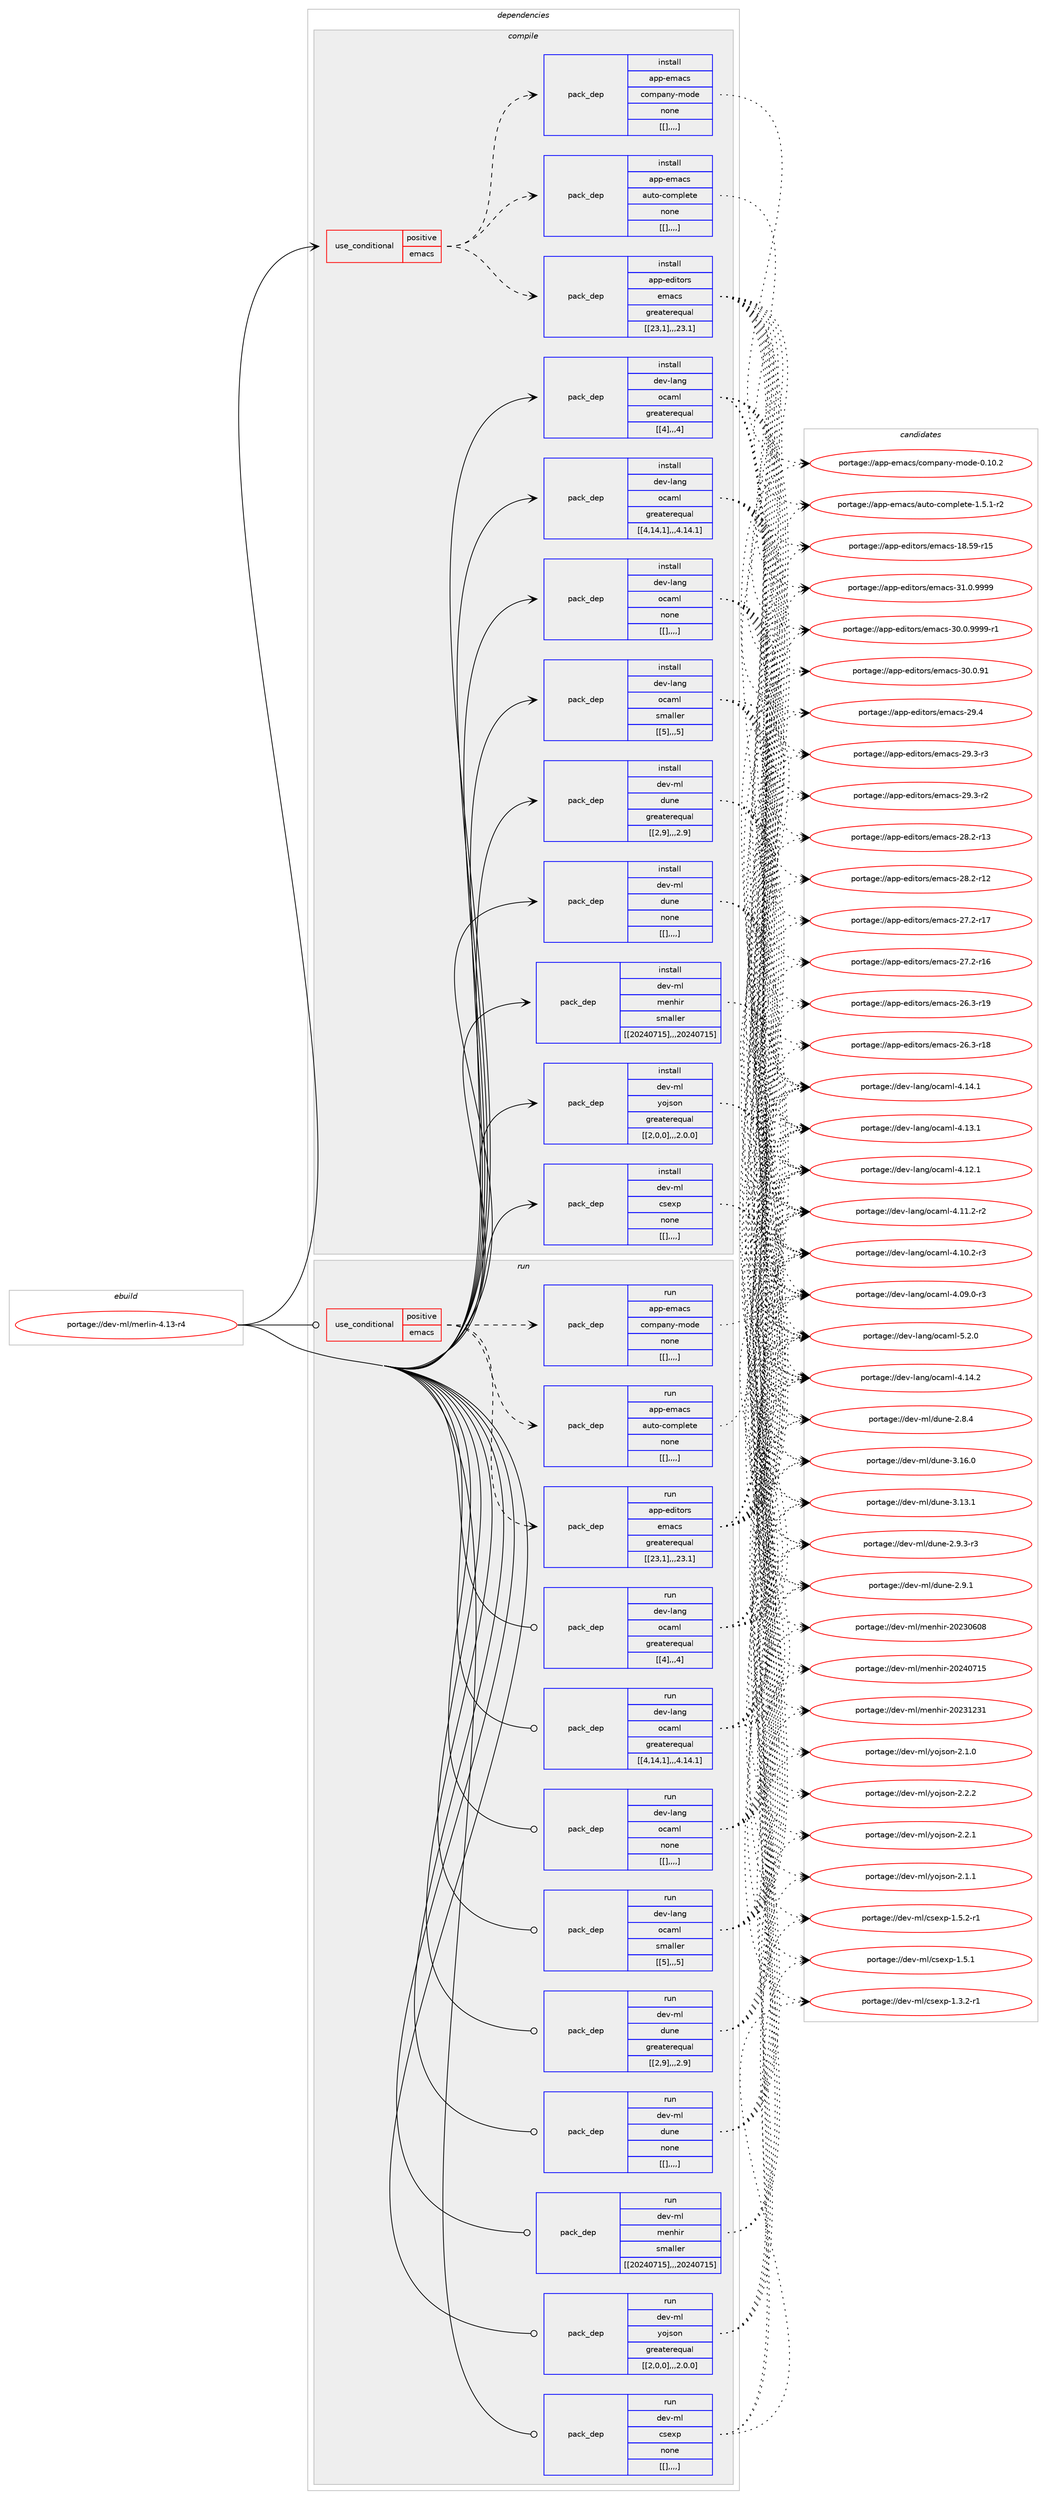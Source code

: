 digraph prolog {

# *************
# Graph options
# *************

newrank=true;
concentrate=true;
compound=true;
graph [rankdir=LR,fontname=Helvetica,fontsize=10,ranksep=1.5];#, ranksep=2.5, nodesep=0.2];
edge  [arrowhead=vee];
node  [fontname=Helvetica,fontsize=10];

# **********
# The ebuild
# **********

subgraph cluster_leftcol {
color=gray;
label=<<i>ebuild</i>>;
id [label="portage://dev-ml/merlin-4.13-r4", color=red, width=4, href="../dev-ml/merlin-4.13-r4.svg"];
}

# ****************
# The dependencies
# ****************

subgraph cluster_midcol {
color=gray;
label=<<i>dependencies</i>>;
subgraph cluster_compile {
fillcolor="#eeeeee";
style=filled;
label=<<i>compile</i>>;
subgraph cond30210 {
dependency121671 [label=<<TABLE BORDER="0" CELLBORDER="1" CELLSPACING="0" CELLPADDING="4"><TR><TD ROWSPAN="3" CELLPADDING="10">use_conditional</TD></TR><TR><TD>positive</TD></TR><TR><TD>emacs</TD></TR></TABLE>>, shape=none, color=red];
subgraph pack90293 {
dependency121672 [label=<<TABLE BORDER="0" CELLBORDER="1" CELLSPACING="0" CELLPADDING="4" WIDTH="220"><TR><TD ROWSPAN="6" CELLPADDING="30">pack_dep</TD></TR><TR><TD WIDTH="110">install</TD></TR><TR><TD>app-editors</TD></TR><TR><TD>emacs</TD></TR><TR><TD>greaterequal</TD></TR><TR><TD>[[23,1],,,23.1]</TD></TR></TABLE>>, shape=none, color=blue];
}
dependency121671:e -> dependency121672:w [weight=20,style="dashed",arrowhead="vee"];
subgraph pack90294 {
dependency121673 [label=<<TABLE BORDER="0" CELLBORDER="1" CELLSPACING="0" CELLPADDING="4" WIDTH="220"><TR><TD ROWSPAN="6" CELLPADDING="30">pack_dep</TD></TR><TR><TD WIDTH="110">install</TD></TR><TR><TD>app-emacs</TD></TR><TR><TD>auto-complete</TD></TR><TR><TD>none</TD></TR><TR><TD>[[],,,,]</TD></TR></TABLE>>, shape=none, color=blue];
}
dependency121671:e -> dependency121673:w [weight=20,style="dashed",arrowhead="vee"];
subgraph pack90295 {
dependency121674 [label=<<TABLE BORDER="0" CELLBORDER="1" CELLSPACING="0" CELLPADDING="4" WIDTH="220"><TR><TD ROWSPAN="6" CELLPADDING="30">pack_dep</TD></TR><TR><TD WIDTH="110">install</TD></TR><TR><TD>app-emacs</TD></TR><TR><TD>company-mode</TD></TR><TR><TD>none</TD></TR><TR><TD>[[],,,,]</TD></TR></TABLE>>, shape=none, color=blue];
}
dependency121671:e -> dependency121674:w [weight=20,style="dashed",arrowhead="vee"];
}
id:e -> dependency121671:w [weight=20,style="solid",arrowhead="vee"];
subgraph pack90296 {
dependency121675 [label=<<TABLE BORDER="0" CELLBORDER="1" CELLSPACING="0" CELLPADDING="4" WIDTH="220"><TR><TD ROWSPAN="6" CELLPADDING="30">pack_dep</TD></TR><TR><TD WIDTH="110">install</TD></TR><TR><TD>dev-lang</TD></TR><TR><TD>ocaml</TD></TR><TR><TD>greaterequal</TD></TR><TR><TD>[[4],,,4]</TD></TR></TABLE>>, shape=none, color=blue];
}
id:e -> dependency121675:w [weight=20,style="solid",arrowhead="vee"];
subgraph pack90297 {
dependency121676 [label=<<TABLE BORDER="0" CELLBORDER="1" CELLSPACING="0" CELLPADDING="4" WIDTH="220"><TR><TD ROWSPAN="6" CELLPADDING="30">pack_dep</TD></TR><TR><TD WIDTH="110">install</TD></TR><TR><TD>dev-lang</TD></TR><TR><TD>ocaml</TD></TR><TR><TD>greaterequal</TD></TR><TR><TD>[[4,14,1],,,4.14.1]</TD></TR></TABLE>>, shape=none, color=blue];
}
id:e -> dependency121676:w [weight=20,style="solid",arrowhead="vee"];
subgraph pack90298 {
dependency121677 [label=<<TABLE BORDER="0" CELLBORDER="1" CELLSPACING="0" CELLPADDING="4" WIDTH="220"><TR><TD ROWSPAN="6" CELLPADDING="30">pack_dep</TD></TR><TR><TD WIDTH="110">install</TD></TR><TR><TD>dev-lang</TD></TR><TR><TD>ocaml</TD></TR><TR><TD>none</TD></TR><TR><TD>[[],,,,]</TD></TR></TABLE>>, shape=none, color=blue];
}
id:e -> dependency121677:w [weight=20,style="solid",arrowhead="vee"];
subgraph pack90299 {
dependency121678 [label=<<TABLE BORDER="0" CELLBORDER="1" CELLSPACING="0" CELLPADDING="4" WIDTH="220"><TR><TD ROWSPAN="6" CELLPADDING="30">pack_dep</TD></TR><TR><TD WIDTH="110">install</TD></TR><TR><TD>dev-lang</TD></TR><TR><TD>ocaml</TD></TR><TR><TD>smaller</TD></TR><TR><TD>[[5],,,5]</TD></TR></TABLE>>, shape=none, color=blue];
}
id:e -> dependency121678:w [weight=20,style="solid",arrowhead="vee"];
subgraph pack90300 {
dependency121679 [label=<<TABLE BORDER="0" CELLBORDER="1" CELLSPACING="0" CELLPADDING="4" WIDTH="220"><TR><TD ROWSPAN="6" CELLPADDING="30">pack_dep</TD></TR><TR><TD WIDTH="110">install</TD></TR><TR><TD>dev-ml</TD></TR><TR><TD>csexp</TD></TR><TR><TD>none</TD></TR><TR><TD>[[],,,,]</TD></TR></TABLE>>, shape=none, color=blue];
}
id:e -> dependency121679:w [weight=20,style="solid",arrowhead="vee"];
subgraph pack90301 {
dependency121680 [label=<<TABLE BORDER="0" CELLBORDER="1" CELLSPACING="0" CELLPADDING="4" WIDTH="220"><TR><TD ROWSPAN="6" CELLPADDING="30">pack_dep</TD></TR><TR><TD WIDTH="110">install</TD></TR><TR><TD>dev-ml</TD></TR><TR><TD>dune</TD></TR><TR><TD>greaterequal</TD></TR><TR><TD>[[2,9],,,2.9]</TD></TR></TABLE>>, shape=none, color=blue];
}
id:e -> dependency121680:w [weight=20,style="solid",arrowhead="vee"];
subgraph pack90302 {
dependency121681 [label=<<TABLE BORDER="0" CELLBORDER="1" CELLSPACING="0" CELLPADDING="4" WIDTH="220"><TR><TD ROWSPAN="6" CELLPADDING="30">pack_dep</TD></TR><TR><TD WIDTH="110">install</TD></TR><TR><TD>dev-ml</TD></TR><TR><TD>dune</TD></TR><TR><TD>none</TD></TR><TR><TD>[[],,,,]</TD></TR></TABLE>>, shape=none, color=blue];
}
id:e -> dependency121681:w [weight=20,style="solid",arrowhead="vee"];
subgraph pack90303 {
dependency121682 [label=<<TABLE BORDER="0" CELLBORDER="1" CELLSPACING="0" CELLPADDING="4" WIDTH="220"><TR><TD ROWSPAN="6" CELLPADDING="30">pack_dep</TD></TR><TR><TD WIDTH="110">install</TD></TR><TR><TD>dev-ml</TD></TR><TR><TD>menhir</TD></TR><TR><TD>smaller</TD></TR><TR><TD>[[20240715],,,20240715]</TD></TR></TABLE>>, shape=none, color=blue];
}
id:e -> dependency121682:w [weight=20,style="solid",arrowhead="vee"];
subgraph pack90304 {
dependency121683 [label=<<TABLE BORDER="0" CELLBORDER="1" CELLSPACING="0" CELLPADDING="4" WIDTH="220"><TR><TD ROWSPAN="6" CELLPADDING="30">pack_dep</TD></TR><TR><TD WIDTH="110">install</TD></TR><TR><TD>dev-ml</TD></TR><TR><TD>yojson</TD></TR><TR><TD>greaterequal</TD></TR><TR><TD>[[2,0,0],,,2.0.0]</TD></TR></TABLE>>, shape=none, color=blue];
}
id:e -> dependency121683:w [weight=20,style="solid",arrowhead="vee"];
}
subgraph cluster_compileandrun {
fillcolor="#eeeeee";
style=filled;
label=<<i>compile and run</i>>;
}
subgraph cluster_run {
fillcolor="#eeeeee";
style=filled;
label=<<i>run</i>>;
subgraph cond30211 {
dependency121684 [label=<<TABLE BORDER="0" CELLBORDER="1" CELLSPACING="0" CELLPADDING="4"><TR><TD ROWSPAN="3" CELLPADDING="10">use_conditional</TD></TR><TR><TD>positive</TD></TR><TR><TD>emacs</TD></TR></TABLE>>, shape=none, color=red];
subgraph pack90305 {
dependency121685 [label=<<TABLE BORDER="0" CELLBORDER="1" CELLSPACING="0" CELLPADDING="4" WIDTH="220"><TR><TD ROWSPAN="6" CELLPADDING="30">pack_dep</TD></TR><TR><TD WIDTH="110">run</TD></TR><TR><TD>app-editors</TD></TR><TR><TD>emacs</TD></TR><TR><TD>greaterequal</TD></TR><TR><TD>[[23,1],,,23.1]</TD></TR></TABLE>>, shape=none, color=blue];
}
dependency121684:e -> dependency121685:w [weight=20,style="dashed",arrowhead="vee"];
subgraph pack90306 {
dependency121686 [label=<<TABLE BORDER="0" CELLBORDER="1" CELLSPACING="0" CELLPADDING="4" WIDTH="220"><TR><TD ROWSPAN="6" CELLPADDING="30">pack_dep</TD></TR><TR><TD WIDTH="110">run</TD></TR><TR><TD>app-emacs</TD></TR><TR><TD>auto-complete</TD></TR><TR><TD>none</TD></TR><TR><TD>[[],,,,]</TD></TR></TABLE>>, shape=none, color=blue];
}
dependency121684:e -> dependency121686:w [weight=20,style="dashed",arrowhead="vee"];
subgraph pack90307 {
dependency121687 [label=<<TABLE BORDER="0" CELLBORDER="1" CELLSPACING="0" CELLPADDING="4" WIDTH="220"><TR><TD ROWSPAN="6" CELLPADDING="30">pack_dep</TD></TR><TR><TD WIDTH="110">run</TD></TR><TR><TD>app-emacs</TD></TR><TR><TD>company-mode</TD></TR><TR><TD>none</TD></TR><TR><TD>[[],,,,]</TD></TR></TABLE>>, shape=none, color=blue];
}
dependency121684:e -> dependency121687:w [weight=20,style="dashed",arrowhead="vee"];
}
id:e -> dependency121684:w [weight=20,style="solid",arrowhead="odot"];
subgraph pack90308 {
dependency121688 [label=<<TABLE BORDER="0" CELLBORDER="1" CELLSPACING="0" CELLPADDING="4" WIDTH="220"><TR><TD ROWSPAN="6" CELLPADDING="30">pack_dep</TD></TR><TR><TD WIDTH="110">run</TD></TR><TR><TD>dev-lang</TD></TR><TR><TD>ocaml</TD></TR><TR><TD>greaterequal</TD></TR><TR><TD>[[4],,,4]</TD></TR></TABLE>>, shape=none, color=blue];
}
id:e -> dependency121688:w [weight=20,style="solid",arrowhead="odot"];
subgraph pack90309 {
dependency121689 [label=<<TABLE BORDER="0" CELLBORDER="1" CELLSPACING="0" CELLPADDING="4" WIDTH="220"><TR><TD ROWSPAN="6" CELLPADDING="30">pack_dep</TD></TR><TR><TD WIDTH="110">run</TD></TR><TR><TD>dev-lang</TD></TR><TR><TD>ocaml</TD></TR><TR><TD>greaterequal</TD></TR><TR><TD>[[4,14,1],,,4.14.1]</TD></TR></TABLE>>, shape=none, color=blue];
}
id:e -> dependency121689:w [weight=20,style="solid",arrowhead="odot"];
subgraph pack90310 {
dependency121690 [label=<<TABLE BORDER="0" CELLBORDER="1" CELLSPACING="0" CELLPADDING="4" WIDTH="220"><TR><TD ROWSPAN="6" CELLPADDING="30">pack_dep</TD></TR><TR><TD WIDTH="110">run</TD></TR><TR><TD>dev-lang</TD></TR><TR><TD>ocaml</TD></TR><TR><TD>none</TD></TR><TR><TD>[[],,,,]</TD></TR></TABLE>>, shape=none, color=blue];
}
id:e -> dependency121690:w [weight=20,style="solid",arrowhead="odot"];
subgraph pack90311 {
dependency121691 [label=<<TABLE BORDER="0" CELLBORDER="1" CELLSPACING="0" CELLPADDING="4" WIDTH="220"><TR><TD ROWSPAN="6" CELLPADDING="30">pack_dep</TD></TR><TR><TD WIDTH="110">run</TD></TR><TR><TD>dev-lang</TD></TR><TR><TD>ocaml</TD></TR><TR><TD>smaller</TD></TR><TR><TD>[[5],,,5]</TD></TR></TABLE>>, shape=none, color=blue];
}
id:e -> dependency121691:w [weight=20,style="solid",arrowhead="odot"];
subgraph pack90312 {
dependency121692 [label=<<TABLE BORDER="0" CELLBORDER="1" CELLSPACING="0" CELLPADDING="4" WIDTH="220"><TR><TD ROWSPAN="6" CELLPADDING="30">pack_dep</TD></TR><TR><TD WIDTH="110">run</TD></TR><TR><TD>dev-ml</TD></TR><TR><TD>csexp</TD></TR><TR><TD>none</TD></TR><TR><TD>[[],,,,]</TD></TR></TABLE>>, shape=none, color=blue];
}
id:e -> dependency121692:w [weight=20,style="solid",arrowhead="odot"];
subgraph pack90313 {
dependency121693 [label=<<TABLE BORDER="0" CELLBORDER="1" CELLSPACING="0" CELLPADDING="4" WIDTH="220"><TR><TD ROWSPAN="6" CELLPADDING="30">pack_dep</TD></TR><TR><TD WIDTH="110">run</TD></TR><TR><TD>dev-ml</TD></TR><TR><TD>dune</TD></TR><TR><TD>greaterequal</TD></TR><TR><TD>[[2,9],,,2.9]</TD></TR></TABLE>>, shape=none, color=blue];
}
id:e -> dependency121693:w [weight=20,style="solid",arrowhead="odot"];
subgraph pack90314 {
dependency121694 [label=<<TABLE BORDER="0" CELLBORDER="1" CELLSPACING="0" CELLPADDING="4" WIDTH="220"><TR><TD ROWSPAN="6" CELLPADDING="30">pack_dep</TD></TR><TR><TD WIDTH="110">run</TD></TR><TR><TD>dev-ml</TD></TR><TR><TD>dune</TD></TR><TR><TD>none</TD></TR><TR><TD>[[],,,,]</TD></TR></TABLE>>, shape=none, color=blue];
}
id:e -> dependency121694:w [weight=20,style="solid",arrowhead="odot"];
subgraph pack90315 {
dependency121695 [label=<<TABLE BORDER="0" CELLBORDER="1" CELLSPACING="0" CELLPADDING="4" WIDTH="220"><TR><TD ROWSPAN="6" CELLPADDING="30">pack_dep</TD></TR><TR><TD WIDTH="110">run</TD></TR><TR><TD>dev-ml</TD></TR><TR><TD>menhir</TD></TR><TR><TD>smaller</TD></TR><TR><TD>[[20240715],,,20240715]</TD></TR></TABLE>>, shape=none, color=blue];
}
id:e -> dependency121695:w [weight=20,style="solid",arrowhead="odot"];
subgraph pack90316 {
dependency121696 [label=<<TABLE BORDER="0" CELLBORDER="1" CELLSPACING="0" CELLPADDING="4" WIDTH="220"><TR><TD ROWSPAN="6" CELLPADDING="30">pack_dep</TD></TR><TR><TD WIDTH="110">run</TD></TR><TR><TD>dev-ml</TD></TR><TR><TD>yojson</TD></TR><TR><TD>greaterequal</TD></TR><TR><TD>[[2,0,0],,,2.0.0]</TD></TR></TABLE>>, shape=none, color=blue];
}
id:e -> dependency121696:w [weight=20,style="solid",arrowhead="odot"];
}
}

# **************
# The candidates
# **************

subgraph cluster_choices {
rank=same;
color=gray;
label=<<i>candidates</i>>;

subgraph choice90293 {
color=black;
nodesep=1;
choice971121124510110010511611111411547101109979911545514946484657575757 [label="portage://app-editors/emacs-31.0.9999", color=red, width=4,href="../app-editors/emacs-31.0.9999.svg"];
choice9711211245101100105116111114115471011099799115455148464846575757574511449 [label="portage://app-editors/emacs-30.0.9999-r1", color=red, width=4,href="../app-editors/emacs-30.0.9999-r1.svg"];
choice97112112451011001051161111141154710110997991154551484648465749 [label="portage://app-editors/emacs-30.0.91", color=red, width=4,href="../app-editors/emacs-30.0.91.svg"];
choice97112112451011001051161111141154710110997991154550574652 [label="portage://app-editors/emacs-29.4", color=red, width=4,href="../app-editors/emacs-29.4.svg"];
choice971121124510110010511611111411547101109979911545505746514511451 [label="portage://app-editors/emacs-29.3-r3", color=red, width=4,href="../app-editors/emacs-29.3-r3.svg"];
choice971121124510110010511611111411547101109979911545505746514511450 [label="portage://app-editors/emacs-29.3-r2", color=red, width=4,href="../app-editors/emacs-29.3-r2.svg"];
choice97112112451011001051161111141154710110997991154550564650451144951 [label="portage://app-editors/emacs-28.2-r13", color=red, width=4,href="../app-editors/emacs-28.2-r13.svg"];
choice97112112451011001051161111141154710110997991154550564650451144950 [label="portage://app-editors/emacs-28.2-r12", color=red, width=4,href="../app-editors/emacs-28.2-r12.svg"];
choice97112112451011001051161111141154710110997991154550554650451144955 [label="portage://app-editors/emacs-27.2-r17", color=red, width=4,href="../app-editors/emacs-27.2-r17.svg"];
choice97112112451011001051161111141154710110997991154550554650451144954 [label="portage://app-editors/emacs-27.2-r16", color=red, width=4,href="../app-editors/emacs-27.2-r16.svg"];
choice97112112451011001051161111141154710110997991154550544651451144957 [label="portage://app-editors/emacs-26.3-r19", color=red, width=4,href="../app-editors/emacs-26.3-r19.svg"];
choice97112112451011001051161111141154710110997991154550544651451144956 [label="portage://app-editors/emacs-26.3-r18", color=red, width=4,href="../app-editors/emacs-26.3-r18.svg"];
choice9711211245101100105116111114115471011099799115454956465357451144953 [label="portage://app-editors/emacs-18.59-r15", color=red, width=4,href="../app-editors/emacs-18.59-r15.svg"];
dependency121672:e -> choice971121124510110010511611111411547101109979911545514946484657575757:w [style=dotted,weight="100"];
dependency121672:e -> choice9711211245101100105116111114115471011099799115455148464846575757574511449:w [style=dotted,weight="100"];
dependency121672:e -> choice97112112451011001051161111141154710110997991154551484648465749:w [style=dotted,weight="100"];
dependency121672:e -> choice97112112451011001051161111141154710110997991154550574652:w [style=dotted,weight="100"];
dependency121672:e -> choice971121124510110010511611111411547101109979911545505746514511451:w [style=dotted,weight="100"];
dependency121672:e -> choice971121124510110010511611111411547101109979911545505746514511450:w [style=dotted,weight="100"];
dependency121672:e -> choice97112112451011001051161111141154710110997991154550564650451144951:w [style=dotted,weight="100"];
dependency121672:e -> choice97112112451011001051161111141154710110997991154550564650451144950:w [style=dotted,weight="100"];
dependency121672:e -> choice97112112451011001051161111141154710110997991154550554650451144955:w [style=dotted,weight="100"];
dependency121672:e -> choice97112112451011001051161111141154710110997991154550554650451144954:w [style=dotted,weight="100"];
dependency121672:e -> choice97112112451011001051161111141154710110997991154550544651451144957:w [style=dotted,weight="100"];
dependency121672:e -> choice97112112451011001051161111141154710110997991154550544651451144956:w [style=dotted,weight="100"];
dependency121672:e -> choice9711211245101100105116111114115471011099799115454956465357451144953:w [style=dotted,weight="100"];
}
subgraph choice90294 {
color=black;
nodesep=1;
choice97112112451011099799115479711711611145991111091121081011161014549465346494511450 [label="portage://app-emacs/auto-complete-1.5.1-r2", color=red, width=4,href="../app-emacs/auto-complete-1.5.1-r2.svg"];
dependency121673:e -> choice97112112451011099799115479711711611145991111091121081011161014549465346494511450:w [style=dotted,weight="100"];
}
subgraph choice90295 {
color=black;
nodesep=1;
choice971121124510110997991154799111109112971101214510911110010145484649484650 [label="portage://app-emacs/company-mode-0.10.2", color=red, width=4,href="../app-emacs/company-mode-0.10.2.svg"];
dependency121674:e -> choice971121124510110997991154799111109112971101214510911110010145484649484650:w [style=dotted,weight="100"];
}
subgraph choice90296 {
color=black;
nodesep=1;
choice1001011184510897110103471119997109108455346504648 [label="portage://dev-lang/ocaml-5.2.0", color=red, width=4,href="../dev-lang/ocaml-5.2.0.svg"];
choice100101118451089711010347111999710910845524649524650 [label="portage://dev-lang/ocaml-4.14.2", color=red, width=4,href="../dev-lang/ocaml-4.14.2.svg"];
choice100101118451089711010347111999710910845524649524649 [label="portage://dev-lang/ocaml-4.14.1", color=red, width=4,href="../dev-lang/ocaml-4.14.1.svg"];
choice100101118451089711010347111999710910845524649514649 [label="portage://dev-lang/ocaml-4.13.1", color=red, width=4,href="../dev-lang/ocaml-4.13.1.svg"];
choice100101118451089711010347111999710910845524649504649 [label="portage://dev-lang/ocaml-4.12.1", color=red, width=4,href="../dev-lang/ocaml-4.12.1.svg"];
choice1001011184510897110103471119997109108455246494946504511450 [label="portage://dev-lang/ocaml-4.11.2-r2", color=red, width=4,href="../dev-lang/ocaml-4.11.2-r2.svg"];
choice1001011184510897110103471119997109108455246494846504511451 [label="portage://dev-lang/ocaml-4.10.2-r3", color=red, width=4,href="../dev-lang/ocaml-4.10.2-r3.svg"];
choice1001011184510897110103471119997109108455246485746484511451 [label="portage://dev-lang/ocaml-4.09.0-r3", color=red, width=4,href="../dev-lang/ocaml-4.09.0-r3.svg"];
dependency121675:e -> choice1001011184510897110103471119997109108455346504648:w [style=dotted,weight="100"];
dependency121675:e -> choice100101118451089711010347111999710910845524649524650:w [style=dotted,weight="100"];
dependency121675:e -> choice100101118451089711010347111999710910845524649524649:w [style=dotted,weight="100"];
dependency121675:e -> choice100101118451089711010347111999710910845524649514649:w [style=dotted,weight="100"];
dependency121675:e -> choice100101118451089711010347111999710910845524649504649:w [style=dotted,weight="100"];
dependency121675:e -> choice1001011184510897110103471119997109108455246494946504511450:w [style=dotted,weight="100"];
dependency121675:e -> choice1001011184510897110103471119997109108455246494846504511451:w [style=dotted,weight="100"];
dependency121675:e -> choice1001011184510897110103471119997109108455246485746484511451:w [style=dotted,weight="100"];
}
subgraph choice90297 {
color=black;
nodesep=1;
choice1001011184510897110103471119997109108455346504648 [label="portage://dev-lang/ocaml-5.2.0", color=red, width=4,href="../dev-lang/ocaml-5.2.0.svg"];
choice100101118451089711010347111999710910845524649524650 [label="portage://dev-lang/ocaml-4.14.2", color=red, width=4,href="../dev-lang/ocaml-4.14.2.svg"];
choice100101118451089711010347111999710910845524649524649 [label="portage://dev-lang/ocaml-4.14.1", color=red, width=4,href="../dev-lang/ocaml-4.14.1.svg"];
choice100101118451089711010347111999710910845524649514649 [label="portage://dev-lang/ocaml-4.13.1", color=red, width=4,href="../dev-lang/ocaml-4.13.1.svg"];
choice100101118451089711010347111999710910845524649504649 [label="portage://dev-lang/ocaml-4.12.1", color=red, width=4,href="../dev-lang/ocaml-4.12.1.svg"];
choice1001011184510897110103471119997109108455246494946504511450 [label="portage://dev-lang/ocaml-4.11.2-r2", color=red, width=4,href="../dev-lang/ocaml-4.11.2-r2.svg"];
choice1001011184510897110103471119997109108455246494846504511451 [label="portage://dev-lang/ocaml-4.10.2-r3", color=red, width=4,href="../dev-lang/ocaml-4.10.2-r3.svg"];
choice1001011184510897110103471119997109108455246485746484511451 [label="portage://dev-lang/ocaml-4.09.0-r3", color=red, width=4,href="../dev-lang/ocaml-4.09.0-r3.svg"];
dependency121676:e -> choice1001011184510897110103471119997109108455346504648:w [style=dotted,weight="100"];
dependency121676:e -> choice100101118451089711010347111999710910845524649524650:w [style=dotted,weight="100"];
dependency121676:e -> choice100101118451089711010347111999710910845524649524649:w [style=dotted,weight="100"];
dependency121676:e -> choice100101118451089711010347111999710910845524649514649:w [style=dotted,weight="100"];
dependency121676:e -> choice100101118451089711010347111999710910845524649504649:w [style=dotted,weight="100"];
dependency121676:e -> choice1001011184510897110103471119997109108455246494946504511450:w [style=dotted,weight="100"];
dependency121676:e -> choice1001011184510897110103471119997109108455246494846504511451:w [style=dotted,weight="100"];
dependency121676:e -> choice1001011184510897110103471119997109108455246485746484511451:w [style=dotted,weight="100"];
}
subgraph choice90298 {
color=black;
nodesep=1;
choice1001011184510897110103471119997109108455346504648 [label="portage://dev-lang/ocaml-5.2.0", color=red, width=4,href="../dev-lang/ocaml-5.2.0.svg"];
choice100101118451089711010347111999710910845524649524650 [label="portage://dev-lang/ocaml-4.14.2", color=red, width=4,href="../dev-lang/ocaml-4.14.2.svg"];
choice100101118451089711010347111999710910845524649524649 [label="portage://dev-lang/ocaml-4.14.1", color=red, width=4,href="../dev-lang/ocaml-4.14.1.svg"];
choice100101118451089711010347111999710910845524649514649 [label="portage://dev-lang/ocaml-4.13.1", color=red, width=4,href="../dev-lang/ocaml-4.13.1.svg"];
choice100101118451089711010347111999710910845524649504649 [label="portage://dev-lang/ocaml-4.12.1", color=red, width=4,href="../dev-lang/ocaml-4.12.1.svg"];
choice1001011184510897110103471119997109108455246494946504511450 [label="portage://dev-lang/ocaml-4.11.2-r2", color=red, width=4,href="../dev-lang/ocaml-4.11.2-r2.svg"];
choice1001011184510897110103471119997109108455246494846504511451 [label="portage://dev-lang/ocaml-4.10.2-r3", color=red, width=4,href="../dev-lang/ocaml-4.10.2-r3.svg"];
choice1001011184510897110103471119997109108455246485746484511451 [label="portage://dev-lang/ocaml-4.09.0-r3", color=red, width=4,href="../dev-lang/ocaml-4.09.0-r3.svg"];
dependency121677:e -> choice1001011184510897110103471119997109108455346504648:w [style=dotted,weight="100"];
dependency121677:e -> choice100101118451089711010347111999710910845524649524650:w [style=dotted,weight="100"];
dependency121677:e -> choice100101118451089711010347111999710910845524649524649:w [style=dotted,weight="100"];
dependency121677:e -> choice100101118451089711010347111999710910845524649514649:w [style=dotted,weight="100"];
dependency121677:e -> choice100101118451089711010347111999710910845524649504649:w [style=dotted,weight="100"];
dependency121677:e -> choice1001011184510897110103471119997109108455246494946504511450:w [style=dotted,weight="100"];
dependency121677:e -> choice1001011184510897110103471119997109108455246494846504511451:w [style=dotted,weight="100"];
dependency121677:e -> choice1001011184510897110103471119997109108455246485746484511451:w [style=dotted,weight="100"];
}
subgraph choice90299 {
color=black;
nodesep=1;
choice1001011184510897110103471119997109108455346504648 [label="portage://dev-lang/ocaml-5.2.0", color=red, width=4,href="../dev-lang/ocaml-5.2.0.svg"];
choice100101118451089711010347111999710910845524649524650 [label="portage://dev-lang/ocaml-4.14.2", color=red, width=4,href="../dev-lang/ocaml-4.14.2.svg"];
choice100101118451089711010347111999710910845524649524649 [label="portage://dev-lang/ocaml-4.14.1", color=red, width=4,href="../dev-lang/ocaml-4.14.1.svg"];
choice100101118451089711010347111999710910845524649514649 [label="portage://dev-lang/ocaml-4.13.1", color=red, width=4,href="../dev-lang/ocaml-4.13.1.svg"];
choice100101118451089711010347111999710910845524649504649 [label="portage://dev-lang/ocaml-4.12.1", color=red, width=4,href="../dev-lang/ocaml-4.12.1.svg"];
choice1001011184510897110103471119997109108455246494946504511450 [label="portage://dev-lang/ocaml-4.11.2-r2", color=red, width=4,href="../dev-lang/ocaml-4.11.2-r2.svg"];
choice1001011184510897110103471119997109108455246494846504511451 [label="portage://dev-lang/ocaml-4.10.2-r3", color=red, width=4,href="../dev-lang/ocaml-4.10.2-r3.svg"];
choice1001011184510897110103471119997109108455246485746484511451 [label="portage://dev-lang/ocaml-4.09.0-r3", color=red, width=4,href="../dev-lang/ocaml-4.09.0-r3.svg"];
dependency121678:e -> choice1001011184510897110103471119997109108455346504648:w [style=dotted,weight="100"];
dependency121678:e -> choice100101118451089711010347111999710910845524649524650:w [style=dotted,weight="100"];
dependency121678:e -> choice100101118451089711010347111999710910845524649524649:w [style=dotted,weight="100"];
dependency121678:e -> choice100101118451089711010347111999710910845524649514649:w [style=dotted,weight="100"];
dependency121678:e -> choice100101118451089711010347111999710910845524649504649:w [style=dotted,weight="100"];
dependency121678:e -> choice1001011184510897110103471119997109108455246494946504511450:w [style=dotted,weight="100"];
dependency121678:e -> choice1001011184510897110103471119997109108455246494846504511451:w [style=dotted,weight="100"];
dependency121678:e -> choice1001011184510897110103471119997109108455246485746484511451:w [style=dotted,weight="100"];
}
subgraph choice90300 {
color=black;
nodesep=1;
choice1001011184510910847991151011201124549465346504511449 [label="portage://dev-ml/csexp-1.5.2-r1", color=red, width=4,href="../dev-ml/csexp-1.5.2-r1.svg"];
choice100101118451091084799115101120112454946534649 [label="portage://dev-ml/csexp-1.5.1", color=red, width=4,href="../dev-ml/csexp-1.5.1.svg"];
choice1001011184510910847991151011201124549465146504511449 [label="portage://dev-ml/csexp-1.3.2-r1", color=red, width=4,href="../dev-ml/csexp-1.3.2-r1.svg"];
dependency121679:e -> choice1001011184510910847991151011201124549465346504511449:w [style=dotted,weight="100"];
dependency121679:e -> choice100101118451091084799115101120112454946534649:w [style=dotted,weight="100"];
dependency121679:e -> choice1001011184510910847991151011201124549465146504511449:w [style=dotted,weight="100"];
}
subgraph choice90301 {
color=black;
nodesep=1;
choice100101118451091084710011711010145514649544648 [label="portage://dev-ml/dune-3.16.0", color=red, width=4,href="../dev-ml/dune-3.16.0.svg"];
choice100101118451091084710011711010145514649514649 [label="portage://dev-ml/dune-3.13.1", color=red, width=4,href="../dev-ml/dune-3.13.1.svg"];
choice10010111845109108471001171101014550465746514511451 [label="portage://dev-ml/dune-2.9.3-r3", color=red, width=4,href="../dev-ml/dune-2.9.3-r3.svg"];
choice1001011184510910847100117110101455046574649 [label="portage://dev-ml/dune-2.9.1", color=red, width=4,href="../dev-ml/dune-2.9.1.svg"];
choice1001011184510910847100117110101455046564652 [label="portage://dev-ml/dune-2.8.4", color=red, width=4,href="../dev-ml/dune-2.8.4.svg"];
dependency121680:e -> choice100101118451091084710011711010145514649544648:w [style=dotted,weight="100"];
dependency121680:e -> choice100101118451091084710011711010145514649514649:w [style=dotted,weight="100"];
dependency121680:e -> choice10010111845109108471001171101014550465746514511451:w [style=dotted,weight="100"];
dependency121680:e -> choice1001011184510910847100117110101455046574649:w [style=dotted,weight="100"];
dependency121680:e -> choice1001011184510910847100117110101455046564652:w [style=dotted,weight="100"];
}
subgraph choice90302 {
color=black;
nodesep=1;
choice100101118451091084710011711010145514649544648 [label="portage://dev-ml/dune-3.16.0", color=red, width=4,href="../dev-ml/dune-3.16.0.svg"];
choice100101118451091084710011711010145514649514649 [label="portage://dev-ml/dune-3.13.1", color=red, width=4,href="../dev-ml/dune-3.13.1.svg"];
choice10010111845109108471001171101014550465746514511451 [label="portage://dev-ml/dune-2.9.3-r3", color=red, width=4,href="../dev-ml/dune-2.9.3-r3.svg"];
choice1001011184510910847100117110101455046574649 [label="portage://dev-ml/dune-2.9.1", color=red, width=4,href="../dev-ml/dune-2.9.1.svg"];
choice1001011184510910847100117110101455046564652 [label="portage://dev-ml/dune-2.8.4", color=red, width=4,href="../dev-ml/dune-2.8.4.svg"];
dependency121681:e -> choice100101118451091084710011711010145514649544648:w [style=dotted,weight="100"];
dependency121681:e -> choice100101118451091084710011711010145514649514649:w [style=dotted,weight="100"];
dependency121681:e -> choice10010111845109108471001171101014550465746514511451:w [style=dotted,weight="100"];
dependency121681:e -> choice1001011184510910847100117110101455046574649:w [style=dotted,weight="100"];
dependency121681:e -> choice1001011184510910847100117110101455046564652:w [style=dotted,weight="100"];
}
subgraph choice90303 {
color=black;
nodesep=1;
choice1001011184510910847109101110104105114455048505248554953 [label="portage://dev-ml/menhir-20240715", color=red, width=4,href="../dev-ml/menhir-20240715.svg"];
choice1001011184510910847109101110104105114455048505149505149 [label="portage://dev-ml/menhir-20231231", color=red, width=4,href="../dev-ml/menhir-20231231.svg"];
choice1001011184510910847109101110104105114455048505148544856 [label="portage://dev-ml/menhir-20230608", color=red, width=4,href="../dev-ml/menhir-20230608.svg"];
dependency121682:e -> choice1001011184510910847109101110104105114455048505248554953:w [style=dotted,weight="100"];
dependency121682:e -> choice1001011184510910847109101110104105114455048505149505149:w [style=dotted,weight="100"];
dependency121682:e -> choice1001011184510910847109101110104105114455048505148544856:w [style=dotted,weight="100"];
}
subgraph choice90304 {
color=black;
nodesep=1;
choice1001011184510910847121111106115111110455046504650 [label="portage://dev-ml/yojson-2.2.2", color=red, width=4,href="../dev-ml/yojson-2.2.2.svg"];
choice1001011184510910847121111106115111110455046504649 [label="portage://dev-ml/yojson-2.2.1", color=red, width=4,href="../dev-ml/yojson-2.2.1.svg"];
choice1001011184510910847121111106115111110455046494649 [label="portage://dev-ml/yojson-2.1.1", color=red, width=4,href="../dev-ml/yojson-2.1.1.svg"];
choice1001011184510910847121111106115111110455046494648 [label="portage://dev-ml/yojson-2.1.0", color=red, width=4,href="../dev-ml/yojson-2.1.0.svg"];
dependency121683:e -> choice1001011184510910847121111106115111110455046504650:w [style=dotted,weight="100"];
dependency121683:e -> choice1001011184510910847121111106115111110455046504649:w [style=dotted,weight="100"];
dependency121683:e -> choice1001011184510910847121111106115111110455046494649:w [style=dotted,weight="100"];
dependency121683:e -> choice1001011184510910847121111106115111110455046494648:w [style=dotted,weight="100"];
}
subgraph choice90305 {
color=black;
nodesep=1;
choice971121124510110010511611111411547101109979911545514946484657575757 [label="portage://app-editors/emacs-31.0.9999", color=red, width=4,href="../app-editors/emacs-31.0.9999.svg"];
choice9711211245101100105116111114115471011099799115455148464846575757574511449 [label="portage://app-editors/emacs-30.0.9999-r1", color=red, width=4,href="../app-editors/emacs-30.0.9999-r1.svg"];
choice97112112451011001051161111141154710110997991154551484648465749 [label="portage://app-editors/emacs-30.0.91", color=red, width=4,href="../app-editors/emacs-30.0.91.svg"];
choice97112112451011001051161111141154710110997991154550574652 [label="portage://app-editors/emacs-29.4", color=red, width=4,href="../app-editors/emacs-29.4.svg"];
choice971121124510110010511611111411547101109979911545505746514511451 [label="portage://app-editors/emacs-29.3-r3", color=red, width=4,href="../app-editors/emacs-29.3-r3.svg"];
choice971121124510110010511611111411547101109979911545505746514511450 [label="portage://app-editors/emacs-29.3-r2", color=red, width=4,href="../app-editors/emacs-29.3-r2.svg"];
choice97112112451011001051161111141154710110997991154550564650451144951 [label="portage://app-editors/emacs-28.2-r13", color=red, width=4,href="../app-editors/emacs-28.2-r13.svg"];
choice97112112451011001051161111141154710110997991154550564650451144950 [label="portage://app-editors/emacs-28.2-r12", color=red, width=4,href="../app-editors/emacs-28.2-r12.svg"];
choice97112112451011001051161111141154710110997991154550554650451144955 [label="portage://app-editors/emacs-27.2-r17", color=red, width=4,href="../app-editors/emacs-27.2-r17.svg"];
choice97112112451011001051161111141154710110997991154550554650451144954 [label="portage://app-editors/emacs-27.2-r16", color=red, width=4,href="../app-editors/emacs-27.2-r16.svg"];
choice97112112451011001051161111141154710110997991154550544651451144957 [label="portage://app-editors/emacs-26.3-r19", color=red, width=4,href="../app-editors/emacs-26.3-r19.svg"];
choice97112112451011001051161111141154710110997991154550544651451144956 [label="portage://app-editors/emacs-26.3-r18", color=red, width=4,href="../app-editors/emacs-26.3-r18.svg"];
choice9711211245101100105116111114115471011099799115454956465357451144953 [label="portage://app-editors/emacs-18.59-r15", color=red, width=4,href="../app-editors/emacs-18.59-r15.svg"];
dependency121685:e -> choice971121124510110010511611111411547101109979911545514946484657575757:w [style=dotted,weight="100"];
dependency121685:e -> choice9711211245101100105116111114115471011099799115455148464846575757574511449:w [style=dotted,weight="100"];
dependency121685:e -> choice97112112451011001051161111141154710110997991154551484648465749:w [style=dotted,weight="100"];
dependency121685:e -> choice97112112451011001051161111141154710110997991154550574652:w [style=dotted,weight="100"];
dependency121685:e -> choice971121124510110010511611111411547101109979911545505746514511451:w [style=dotted,weight="100"];
dependency121685:e -> choice971121124510110010511611111411547101109979911545505746514511450:w [style=dotted,weight="100"];
dependency121685:e -> choice97112112451011001051161111141154710110997991154550564650451144951:w [style=dotted,weight="100"];
dependency121685:e -> choice97112112451011001051161111141154710110997991154550564650451144950:w [style=dotted,weight="100"];
dependency121685:e -> choice97112112451011001051161111141154710110997991154550554650451144955:w [style=dotted,weight="100"];
dependency121685:e -> choice97112112451011001051161111141154710110997991154550554650451144954:w [style=dotted,weight="100"];
dependency121685:e -> choice97112112451011001051161111141154710110997991154550544651451144957:w [style=dotted,weight="100"];
dependency121685:e -> choice97112112451011001051161111141154710110997991154550544651451144956:w [style=dotted,weight="100"];
dependency121685:e -> choice9711211245101100105116111114115471011099799115454956465357451144953:w [style=dotted,weight="100"];
}
subgraph choice90306 {
color=black;
nodesep=1;
choice97112112451011099799115479711711611145991111091121081011161014549465346494511450 [label="portage://app-emacs/auto-complete-1.5.1-r2", color=red, width=4,href="../app-emacs/auto-complete-1.5.1-r2.svg"];
dependency121686:e -> choice97112112451011099799115479711711611145991111091121081011161014549465346494511450:w [style=dotted,weight="100"];
}
subgraph choice90307 {
color=black;
nodesep=1;
choice971121124510110997991154799111109112971101214510911110010145484649484650 [label="portage://app-emacs/company-mode-0.10.2", color=red, width=4,href="../app-emacs/company-mode-0.10.2.svg"];
dependency121687:e -> choice971121124510110997991154799111109112971101214510911110010145484649484650:w [style=dotted,weight="100"];
}
subgraph choice90308 {
color=black;
nodesep=1;
choice1001011184510897110103471119997109108455346504648 [label="portage://dev-lang/ocaml-5.2.0", color=red, width=4,href="../dev-lang/ocaml-5.2.0.svg"];
choice100101118451089711010347111999710910845524649524650 [label="portage://dev-lang/ocaml-4.14.2", color=red, width=4,href="../dev-lang/ocaml-4.14.2.svg"];
choice100101118451089711010347111999710910845524649524649 [label="portage://dev-lang/ocaml-4.14.1", color=red, width=4,href="../dev-lang/ocaml-4.14.1.svg"];
choice100101118451089711010347111999710910845524649514649 [label="portage://dev-lang/ocaml-4.13.1", color=red, width=4,href="../dev-lang/ocaml-4.13.1.svg"];
choice100101118451089711010347111999710910845524649504649 [label="portage://dev-lang/ocaml-4.12.1", color=red, width=4,href="../dev-lang/ocaml-4.12.1.svg"];
choice1001011184510897110103471119997109108455246494946504511450 [label="portage://dev-lang/ocaml-4.11.2-r2", color=red, width=4,href="../dev-lang/ocaml-4.11.2-r2.svg"];
choice1001011184510897110103471119997109108455246494846504511451 [label="portage://dev-lang/ocaml-4.10.2-r3", color=red, width=4,href="../dev-lang/ocaml-4.10.2-r3.svg"];
choice1001011184510897110103471119997109108455246485746484511451 [label="portage://dev-lang/ocaml-4.09.0-r3", color=red, width=4,href="../dev-lang/ocaml-4.09.0-r3.svg"];
dependency121688:e -> choice1001011184510897110103471119997109108455346504648:w [style=dotted,weight="100"];
dependency121688:e -> choice100101118451089711010347111999710910845524649524650:w [style=dotted,weight="100"];
dependency121688:e -> choice100101118451089711010347111999710910845524649524649:w [style=dotted,weight="100"];
dependency121688:e -> choice100101118451089711010347111999710910845524649514649:w [style=dotted,weight="100"];
dependency121688:e -> choice100101118451089711010347111999710910845524649504649:w [style=dotted,weight="100"];
dependency121688:e -> choice1001011184510897110103471119997109108455246494946504511450:w [style=dotted,weight="100"];
dependency121688:e -> choice1001011184510897110103471119997109108455246494846504511451:w [style=dotted,weight="100"];
dependency121688:e -> choice1001011184510897110103471119997109108455246485746484511451:w [style=dotted,weight="100"];
}
subgraph choice90309 {
color=black;
nodesep=1;
choice1001011184510897110103471119997109108455346504648 [label="portage://dev-lang/ocaml-5.2.0", color=red, width=4,href="../dev-lang/ocaml-5.2.0.svg"];
choice100101118451089711010347111999710910845524649524650 [label="portage://dev-lang/ocaml-4.14.2", color=red, width=4,href="../dev-lang/ocaml-4.14.2.svg"];
choice100101118451089711010347111999710910845524649524649 [label="portage://dev-lang/ocaml-4.14.1", color=red, width=4,href="../dev-lang/ocaml-4.14.1.svg"];
choice100101118451089711010347111999710910845524649514649 [label="portage://dev-lang/ocaml-4.13.1", color=red, width=4,href="../dev-lang/ocaml-4.13.1.svg"];
choice100101118451089711010347111999710910845524649504649 [label="portage://dev-lang/ocaml-4.12.1", color=red, width=4,href="../dev-lang/ocaml-4.12.1.svg"];
choice1001011184510897110103471119997109108455246494946504511450 [label="portage://dev-lang/ocaml-4.11.2-r2", color=red, width=4,href="../dev-lang/ocaml-4.11.2-r2.svg"];
choice1001011184510897110103471119997109108455246494846504511451 [label="portage://dev-lang/ocaml-4.10.2-r3", color=red, width=4,href="../dev-lang/ocaml-4.10.2-r3.svg"];
choice1001011184510897110103471119997109108455246485746484511451 [label="portage://dev-lang/ocaml-4.09.0-r3", color=red, width=4,href="../dev-lang/ocaml-4.09.0-r3.svg"];
dependency121689:e -> choice1001011184510897110103471119997109108455346504648:w [style=dotted,weight="100"];
dependency121689:e -> choice100101118451089711010347111999710910845524649524650:w [style=dotted,weight="100"];
dependency121689:e -> choice100101118451089711010347111999710910845524649524649:w [style=dotted,weight="100"];
dependency121689:e -> choice100101118451089711010347111999710910845524649514649:w [style=dotted,weight="100"];
dependency121689:e -> choice100101118451089711010347111999710910845524649504649:w [style=dotted,weight="100"];
dependency121689:e -> choice1001011184510897110103471119997109108455246494946504511450:w [style=dotted,weight="100"];
dependency121689:e -> choice1001011184510897110103471119997109108455246494846504511451:w [style=dotted,weight="100"];
dependency121689:e -> choice1001011184510897110103471119997109108455246485746484511451:w [style=dotted,weight="100"];
}
subgraph choice90310 {
color=black;
nodesep=1;
choice1001011184510897110103471119997109108455346504648 [label="portage://dev-lang/ocaml-5.2.0", color=red, width=4,href="../dev-lang/ocaml-5.2.0.svg"];
choice100101118451089711010347111999710910845524649524650 [label="portage://dev-lang/ocaml-4.14.2", color=red, width=4,href="../dev-lang/ocaml-4.14.2.svg"];
choice100101118451089711010347111999710910845524649524649 [label="portage://dev-lang/ocaml-4.14.1", color=red, width=4,href="../dev-lang/ocaml-4.14.1.svg"];
choice100101118451089711010347111999710910845524649514649 [label="portage://dev-lang/ocaml-4.13.1", color=red, width=4,href="../dev-lang/ocaml-4.13.1.svg"];
choice100101118451089711010347111999710910845524649504649 [label="portage://dev-lang/ocaml-4.12.1", color=red, width=4,href="../dev-lang/ocaml-4.12.1.svg"];
choice1001011184510897110103471119997109108455246494946504511450 [label="portage://dev-lang/ocaml-4.11.2-r2", color=red, width=4,href="../dev-lang/ocaml-4.11.2-r2.svg"];
choice1001011184510897110103471119997109108455246494846504511451 [label="portage://dev-lang/ocaml-4.10.2-r3", color=red, width=4,href="../dev-lang/ocaml-4.10.2-r3.svg"];
choice1001011184510897110103471119997109108455246485746484511451 [label="portage://dev-lang/ocaml-4.09.0-r3", color=red, width=4,href="../dev-lang/ocaml-4.09.0-r3.svg"];
dependency121690:e -> choice1001011184510897110103471119997109108455346504648:w [style=dotted,weight="100"];
dependency121690:e -> choice100101118451089711010347111999710910845524649524650:w [style=dotted,weight="100"];
dependency121690:e -> choice100101118451089711010347111999710910845524649524649:w [style=dotted,weight="100"];
dependency121690:e -> choice100101118451089711010347111999710910845524649514649:w [style=dotted,weight="100"];
dependency121690:e -> choice100101118451089711010347111999710910845524649504649:w [style=dotted,weight="100"];
dependency121690:e -> choice1001011184510897110103471119997109108455246494946504511450:w [style=dotted,weight="100"];
dependency121690:e -> choice1001011184510897110103471119997109108455246494846504511451:w [style=dotted,weight="100"];
dependency121690:e -> choice1001011184510897110103471119997109108455246485746484511451:w [style=dotted,weight="100"];
}
subgraph choice90311 {
color=black;
nodesep=1;
choice1001011184510897110103471119997109108455346504648 [label="portage://dev-lang/ocaml-5.2.0", color=red, width=4,href="../dev-lang/ocaml-5.2.0.svg"];
choice100101118451089711010347111999710910845524649524650 [label="portage://dev-lang/ocaml-4.14.2", color=red, width=4,href="../dev-lang/ocaml-4.14.2.svg"];
choice100101118451089711010347111999710910845524649524649 [label="portage://dev-lang/ocaml-4.14.1", color=red, width=4,href="../dev-lang/ocaml-4.14.1.svg"];
choice100101118451089711010347111999710910845524649514649 [label="portage://dev-lang/ocaml-4.13.1", color=red, width=4,href="../dev-lang/ocaml-4.13.1.svg"];
choice100101118451089711010347111999710910845524649504649 [label="portage://dev-lang/ocaml-4.12.1", color=red, width=4,href="../dev-lang/ocaml-4.12.1.svg"];
choice1001011184510897110103471119997109108455246494946504511450 [label="portage://dev-lang/ocaml-4.11.2-r2", color=red, width=4,href="../dev-lang/ocaml-4.11.2-r2.svg"];
choice1001011184510897110103471119997109108455246494846504511451 [label="portage://dev-lang/ocaml-4.10.2-r3", color=red, width=4,href="../dev-lang/ocaml-4.10.2-r3.svg"];
choice1001011184510897110103471119997109108455246485746484511451 [label="portage://dev-lang/ocaml-4.09.0-r3", color=red, width=4,href="../dev-lang/ocaml-4.09.0-r3.svg"];
dependency121691:e -> choice1001011184510897110103471119997109108455346504648:w [style=dotted,weight="100"];
dependency121691:e -> choice100101118451089711010347111999710910845524649524650:w [style=dotted,weight="100"];
dependency121691:e -> choice100101118451089711010347111999710910845524649524649:w [style=dotted,weight="100"];
dependency121691:e -> choice100101118451089711010347111999710910845524649514649:w [style=dotted,weight="100"];
dependency121691:e -> choice100101118451089711010347111999710910845524649504649:w [style=dotted,weight="100"];
dependency121691:e -> choice1001011184510897110103471119997109108455246494946504511450:w [style=dotted,weight="100"];
dependency121691:e -> choice1001011184510897110103471119997109108455246494846504511451:w [style=dotted,weight="100"];
dependency121691:e -> choice1001011184510897110103471119997109108455246485746484511451:w [style=dotted,weight="100"];
}
subgraph choice90312 {
color=black;
nodesep=1;
choice1001011184510910847991151011201124549465346504511449 [label="portage://dev-ml/csexp-1.5.2-r1", color=red, width=4,href="../dev-ml/csexp-1.5.2-r1.svg"];
choice100101118451091084799115101120112454946534649 [label="portage://dev-ml/csexp-1.5.1", color=red, width=4,href="../dev-ml/csexp-1.5.1.svg"];
choice1001011184510910847991151011201124549465146504511449 [label="portage://dev-ml/csexp-1.3.2-r1", color=red, width=4,href="../dev-ml/csexp-1.3.2-r1.svg"];
dependency121692:e -> choice1001011184510910847991151011201124549465346504511449:w [style=dotted,weight="100"];
dependency121692:e -> choice100101118451091084799115101120112454946534649:w [style=dotted,weight="100"];
dependency121692:e -> choice1001011184510910847991151011201124549465146504511449:w [style=dotted,weight="100"];
}
subgraph choice90313 {
color=black;
nodesep=1;
choice100101118451091084710011711010145514649544648 [label="portage://dev-ml/dune-3.16.0", color=red, width=4,href="../dev-ml/dune-3.16.0.svg"];
choice100101118451091084710011711010145514649514649 [label="portage://dev-ml/dune-3.13.1", color=red, width=4,href="../dev-ml/dune-3.13.1.svg"];
choice10010111845109108471001171101014550465746514511451 [label="portage://dev-ml/dune-2.9.3-r3", color=red, width=4,href="../dev-ml/dune-2.9.3-r3.svg"];
choice1001011184510910847100117110101455046574649 [label="portage://dev-ml/dune-2.9.1", color=red, width=4,href="../dev-ml/dune-2.9.1.svg"];
choice1001011184510910847100117110101455046564652 [label="portage://dev-ml/dune-2.8.4", color=red, width=4,href="../dev-ml/dune-2.8.4.svg"];
dependency121693:e -> choice100101118451091084710011711010145514649544648:w [style=dotted,weight="100"];
dependency121693:e -> choice100101118451091084710011711010145514649514649:w [style=dotted,weight="100"];
dependency121693:e -> choice10010111845109108471001171101014550465746514511451:w [style=dotted,weight="100"];
dependency121693:e -> choice1001011184510910847100117110101455046574649:w [style=dotted,weight="100"];
dependency121693:e -> choice1001011184510910847100117110101455046564652:w [style=dotted,weight="100"];
}
subgraph choice90314 {
color=black;
nodesep=1;
choice100101118451091084710011711010145514649544648 [label="portage://dev-ml/dune-3.16.0", color=red, width=4,href="../dev-ml/dune-3.16.0.svg"];
choice100101118451091084710011711010145514649514649 [label="portage://dev-ml/dune-3.13.1", color=red, width=4,href="../dev-ml/dune-3.13.1.svg"];
choice10010111845109108471001171101014550465746514511451 [label="portage://dev-ml/dune-2.9.3-r3", color=red, width=4,href="../dev-ml/dune-2.9.3-r3.svg"];
choice1001011184510910847100117110101455046574649 [label="portage://dev-ml/dune-2.9.1", color=red, width=4,href="../dev-ml/dune-2.9.1.svg"];
choice1001011184510910847100117110101455046564652 [label="portage://dev-ml/dune-2.8.4", color=red, width=4,href="../dev-ml/dune-2.8.4.svg"];
dependency121694:e -> choice100101118451091084710011711010145514649544648:w [style=dotted,weight="100"];
dependency121694:e -> choice100101118451091084710011711010145514649514649:w [style=dotted,weight="100"];
dependency121694:e -> choice10010111845109108471001171101014550465746514511451:w [style=dotted,weight="100"];
dependency121694:e -> choice1001011184510910847100117110101455046574649:w [style=dotted,weight="100"];
dependency121694:e -> choice1001011184510910847100117110101455046564652:w [style=dotted,weight="100"];
}
subgraph choice90315 {
color=black;
nodesep=1;
choice1001011184510910847109101110104105114455048505248554953 [label="portage://dev-ml/menhir-20240715", color=red, width=4,href="../dev-ml/menhir-20240715.svg"];
choice1001011184510910847109101110104105114455048505149505149 [label="portage://dev-ml/menhir-20231231", color=red, width=4,href="../dev-ml/menhir-20231231.svg"];
choice1001011184510910847109101110104105114455048505148544856 [label="portage://dev-ml/menhir-20230608", color=red, width=4,href="../dev-ml/menhir-20230608.svg"];
dependency121695:e -> choice1001011184510910847109101110104105114455048505248554953:w [style=dotted,weight="100"];
dependency121695:e -> choice1001011184510910847109101110104105114455048505149505149:w [style=dotted,weight="100"];
dependency121695:e -> choice1001011184510910847109101110104105114455048505148544856:w [style=dotted,weight="100"];
}
subgraph choice90316 {
color=black;
nodesep=1;
choice1001011184510910847121111106115111110455046504650 [label="portage://dev-ml/yojson-2.2.2", color=red, width=4,href="../dev-ml/yojson-2.2.2.svg"];
choice1001011184510910847121111106115111110455046504649 [label="portage://dev-ml/yojson-2.2.1", color=red, width=4,href="../dev-ml/yojson-2.2.1.svg"];
choice1001011184510910847121111106115111110455046494649 [label="portage://dev-ml/yojson-2.1.1", color=red, width=4,href="../dev-ml/yojson-2.1.1.svg"];
choice1001011184510910847121111106115111110455046494648 [label="portage://dev-ml/yojson-2.1.0", color=red, width=4,href="../dev-ml/yojson-2.1.0.svg"];
dependency121696:e -> choice1001011184510910847121111106115111110455046504650:w [style=dotted,weight="100"];
dependency121696:e -> choice1001011184510910847121111106115111110455046504649:w [style=dotted,weight="100"];
dependency121696:e -> choice1001011184510910847121111106115111110455046494649:w [style=dotted,weight="100"];
dependency121696:e -> choice1001011184510910847121111106115111110455046494648:w [style=dotted,weight="100"];
}
}

}

